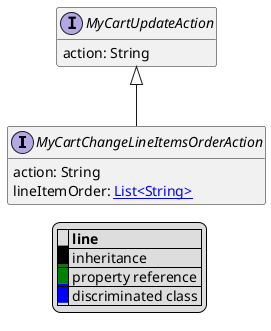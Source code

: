 @startuml

hide empty fields
hide empty methods
legend
|= |= line |
|<back:black>   </back>| inheritance |
|<back:green>   </back>| property reference |
|<back:blue>   </back>| discriminated class |
endlegend
interface MyCartChangeLineItemsOrderAction [[MyCartChangeLineItemsOrderAction.svg]] extends MyCartUpdateAction {
    action: String
    lineItemOrder: [[String.svg List<String>]]
}
interface MyCartUpdateAction [[MyCartUpdateAction.svg]]  {
    action: String
}





@enduml
